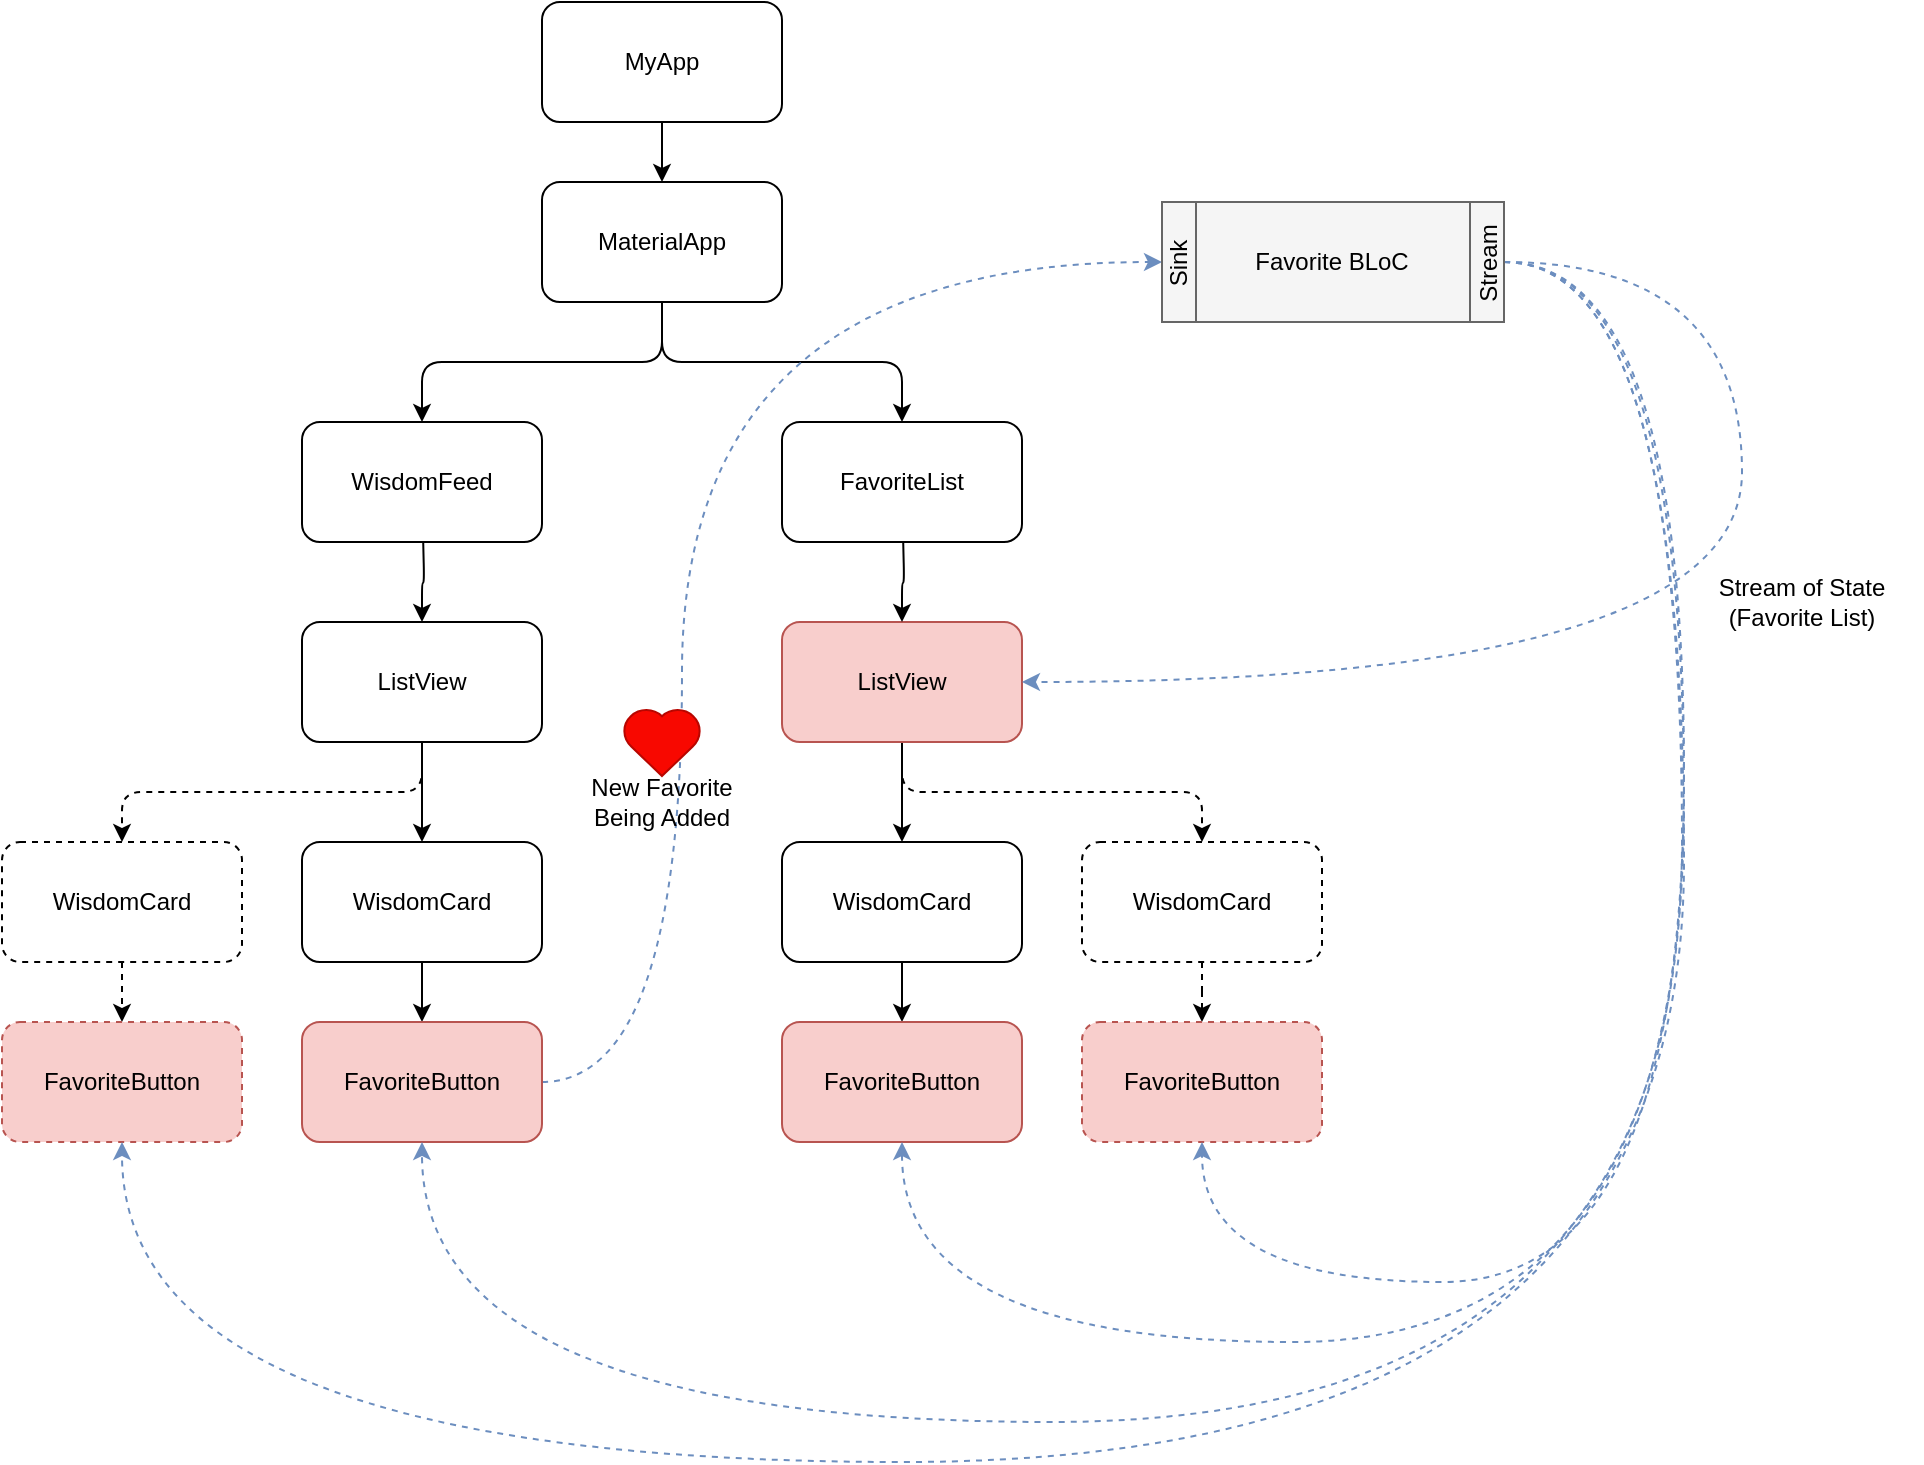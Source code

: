 <mxfile version="12.0.2" type="device" pages="1"><diagram id="z9yldGAGL9I7s9_kAqGx" name="Page-1"><mxGraphModel dx="1447" dy="750" grid="1" gridSize="10" guides="1" tooltips="1" connect="1" arrows="1" fold="1" page="1" pageScale="1" pageWidth="827" pageHeight="1169" math="0" shadow="0"><root><mxCell id="0"/><mxCell id="1" parent="0"/><mxCell id="nasxw4QEqNmTyr8lPHSL-5" style="edgeStyle=orthogonalEdgeStyle;rounded=0;orthogonalLoop=1;jettySize=auto;html=1;exitX=0.5;exitY=1;exitDx=0;exitDy=0;" parent="1" source="nasxw4QEqNmTyr8lPHSL-1" target="nasxw4QEqNmTyr8lPHSL-2" edge="1"><mxGeometry relative="1" as="geometry"/></mxCell><mxCell id="nasxw4QEqNmTyr8lPHSL-1" value="MyApp" style="rounded=1;whiteSpace=wrap;html=1;" parent="1" vertex="1"><mxGeometry x="310" y="140" width="120" height="60" as="geometry"/></mxCell><mxCell id="nasxw4QEqNmTyr8lPHSL-6" style="edgeStyle=orthogonalEdgeStyle;rounded=1;orthogonalLoop=1;jettySize=auto;html=1;exitX=0.5;exitY=1;exitDx=0;exitDy=0;entryX=0.5;entryY=0;entryDx=0;entryDy=0;" parent="1" source="nasxw4QEqNmTyr8lPHSL-2" target="nasxw4QEqNmTyr8lPHSL-3" edge="1"><mxGeometry relative="1" as="geometry"/></mxCell><mxCell id="nasxw4QEqNmTyr8lPHSL-7" style="edgeStyle=orthogonalEdgeStyle;rounded=1;orthogonalLoop=1;jettySize=auto;html=1;exitX=0.5;exitY=1;exitDx=0;exitDy=0;" parent="1" source="nasxw4QEqNmTyr8lPHSL-2" target="nasxw4QEqNmTyr8lPHSL-4" edge="1"><mxGeometry relative="1" as="geometry"/></mxCell><mxCell id="nasxw4QEqNmTyr8lPHSL-2" value="MaterialApp" style="rounded=1;whiteSpace=wrap;html=1;" parent="1" vertex="1"><mxGeometry x="310" y="230" width="120" height="60" as="geometry"/></mxCell><mxCell id="nasxw4QEqNmTyr8lPHSL-3" value="WisdomFeed" style="rounded=1;whiteSpace=wrap;html=1;" parent="1" vertex="1"><mxGeometry x="190" y="350" width="120" height="60" as="geometry"/></mxCell><mxCell id="nasxw4QEqNmTyr8lPHSL-4" value="FavoriteList" style="rounded=1;whiteSpace=wrap;html=1;" parent="1" vertex="1"><mxGeometry x="430" y="350" width="120" height="60" as="geometry"/></mxCell><mxCell id="nasxw4QEqNmTyr8lPHSL-22" style="edgeStyle=orthogonalEdgeStyle;rounded=1;orthogonalLoop=1;jettySize=auto;html=1;exitX=0.5;exitY=1;exitDx=0;exitDy=0;entryX=0.5;entryY=0;entryDx=0;entryDy=0;" parent="1" source="nasxw4QEqNmTyr8lPHSL-8" target="nasxw4QEqNmTyr8lPHSL-17" edge="1"><mxGeometry relative="1" as="geometry"/></mxCell><mxCell id="nasxw4QEqNmTyr8lPHSL-33" style="edgeStyle=orthogonalEdgeStyle;rounded=1;orthogonalLoop=1;jettySize=auto;html=1;exitX=0.5;exitY=1;exitDx=0;exitDy=0;dashed=1;" parent="1" source="nasxw4QEqNmTyr8lPHSL-8" target="nasxw4QEqNmTyr8lPHSL-27" edge="1"><mxGeometry relative="1" as="geometry"/></mxCell><mxCell id="nasxw4QEqNmTyr8lPHSL-8" value="ListView" style="rounded=1;whiteSpace=wrap;html=1;fillColor=#f8cecc;strokeColor=#b85450;" parent="1" vertex="1"><mxGeometry x="430" y="450" width="120" height="60" as="geometry"/></mxCell><mxCell id="nasxw4QEqNmTyr8lPHSL-15" style="edgeStyle=orthogonalEdgeStyle;rounded=1;orthogonalLoop=1;jettySize=auto;html=1;exitX=0.5;exitY=1;exitDx=0;exitDy=0;" parent="1" target="nasxw4QEqNmTyr8lPHSL-8" edge="1"><mxGeometry relative="1" as="geometry"><mxPoint x="490.588" y="409.529" as="sourcePoint"/></mxGeometry></mxCell><mxCell id="nasxw4QEqNmTyr8lPHSL-13" style="edgeStyle=orthogonalEdgeStyle;rounded=1;orthogonalLoop=1;jettySize=auto;html=1;exitX=0.5;exitY=1;exitDx=0;exitDy=0;entryX=0.5;entryY=0;entryDx=0;entryDy=0;" parent="1" target="nasxw4QEqNmTyr8lPHSL-11" edge="1"><mxGeometry relative="1" as="geometry"><mxPoint x="250.588" y="409.529" as="sourcePoint"/></mxGeometry></mxCell><mxCell id="nasxw4QEqNmTyr8lPHSL-20" style="edgeStyle=orthogonalEdgeStyle;rounded=1;orthogonalLoop=1;jettySize=auto;html=1;exitX=0.5;exitY=1;exitDx=0;exitDy=0;entryX=0.5;entryY=0;entryDx=0;entryDy=0;" parent="1" source="nasxw4QEqNmTyr8lPHSL-11" target="nasxw4QEqNmTyr8lPHSL-16" edge="1"><mxGeometry relative="1" as="geometry"/></mxCell><mxCell id="nasxw4QEqNmTyr8lPHSL-31" style="edgeStyle=orthogonalEdgeStyle;rounded=1;orthogonalLoop=1;jettySize=auto;html=1;exitX=0.5;exitY=1;exitDx=0;exitDy=0;dashed=1;" parent="1" source="nasxw4QEqNmTyr8lPHSL-11" target="nasxw4QEqNmTyr8lPHSL-25" edge="1"><mxGeometry relative="1" as="geometry"/></mxCell><mxCell id="nasxw4QEqNmTyr8lPHSL-11" value="ListView" style="rounded=1;whiteSpace=wrap;html=1;" parent="1" vertex="1"><mxGeometry x="190" y="450" width="120" height="60" as="geometry"/></mxCell><mxCell id="nasxw4QEqNmTyr8lPHSL-21" style="edgeStyle=orthogonalEdgeStyle;rounded=1;orthogonalLoop=1;jettySize=auto;html=1;exitX=0.5;exitY=1;exitDx=0;exitDy=0;" parent="1" source="nasxw4QEqNmTyr8lPHSL-16" target="nasxw4QEqNmTyr8lPHSL-18" edge="1"><mxGeometry relative="1" as="geometry"/></mxCell><mxCell id="nasxw4QEqNmTyr8lPHSL-16" value="WisdomCard" style="rounded=1;whiteSpace=wrap;html=1;" parent="1" vertex="1"><mxGeometry x="190" y="560" width="120" height="60" as="geometry"/></mxCell><mxCell id="nasxw4QEqNmTyr8lPHSL-23" style="edgeStyle=orthogonalEdgeStyle;rounded=1;orthogonalLoop=1;jettySize=auto;html=1;exitX=0.5;exitY=1;exitDx=0;exitDy=0;" parent="1" source="nasxw4QEqNmTyr8lPHSL-17" target="nasxw4QEqNmTyr8lPHSL-19" edge="1"><mxGeometry relative="1" as="geometry"/></mxCell><mxCell id="nasxw4QEqNmTyr8lPHSL-17" value="WisdomCard" style="rounded=1;whiteSpace=wrap;html=1;" parent="1" vertex="1"><mxGeometry x="430" y="560" width="120" height="60" as="geometry"/></mxCell><mxCell id="jzOJ5rmIm8WKQEoguNtT-7" style="edgeStyle=orthogonalEdgeStyle;orthogonalLoop=1;jettySize=auto;html=1;exitX=1;exitY=0.5;exitDx=0;exitDy=0;entryX=0;entryY=0.5;entryDx=0;entryDy=0;curved=1;dashed=1;fillColor=#dae8fc;strokeColor=#6c8ebf;" edge="1" parent="1" source="nasxw4QEqNmTyr8lPHSL-18" target="jzOJ5rmIm8WKQEoguNtT-1"><mxGeometry relative="1" as="geometry"><Array as="points"><mxPoint x="380" y="680"/><mxPoint x="380" y="270"/></Array></mxGeometry></mxCell><mxCell id="nasxw4QEqNmTyr8lPHSL-18" value="FavoriteButton" style="rounded=1;whiteSpace=wrap;html=1;fillColor=#f8cecc;strokeColor=#b85450;" parent="1" vertex="1"><mxGeometry x="190" y="650" width="120" height="60" as="geometry"/></mxCell><mxCell id="nasxw4QEqNmTyr8lPHSL-19" value="FavoriteButton" style="rounded=1;whiteSpace=wrap;html=1;fillColor=#f8cecc;strokeColor=#b85450;" parent="1" vertex="1"><mxGeometry x="430" y="650" width="120" height="60" as="geometry"/></mxCell><mxCell id="nasxw4QEqNmTyr8lPHSL-32" style="edgeStyle=orthogonalEdgeStyle;rounded=1;orthogonalLoop=1;jettySize=auto;html=1;exitX=0.5;exitY=1;exitDx=0;exitDy=0;entryX=0.5;entryY=0;entryDx=0;entryDy=0;dashed=1;" parent="1" source="nasxw4QEqNmTyr8lPHSL-25" target="nasxw4QEqNmTyr8lPHSL-26" edge="1"><mxGeometry relative="1" as="geometry"/></mxCell><mxCell id="nasxw4QEqNmTyr8lPHSL-25" value="WisdomCard" style="rounded=1;whiteSpace=wrap;html=1;dashed=1;" parent="1" vertex="1"><mxGeometry x="40" y="560" width="120" height="60" as="geometry"/></mxCell><mxCell id="nasxw4QEqNmTyr8lPHSL-26" value="FavoriteButton" style="rounded=1;whiteSpace=wrap;html=1;dashed=1;fillColor=#f8cecc;strokeColor=#b85450;" parent="1" vertex="1"><mxGeometry x="40" y="650" width="120" height="60" as="geometry"/></mxCell><mxCell id="nasxw4QEqNmTyr8lPHSL-34" style="edgeStyle=orthogonalEdgeStyle;rounded=1;orthogonalLoop=1;jettySize=auto;html=1;exitX=0.5;exitY=1;exitDx=0;exitDy=0;dashed=1;" parent="1" source="nasxw4QEqNmTyr8lPHSL-27" target="nasxw4QEqNmTyr8lPHSL-28" edge="1"><mxGeometry relative="1" as="geometry"/></mxCell><mxCell id="nasxw4QEqNmTyr8lPHSL-27" value="WisdomCard" style="rounded=1;whiteSpace=wrap;html=1;dashed=1;" parent="1" vertex="1"><mxGeometry x="580" y="560" width="120" height="60" as="geometry"/></mxCell><mxCell id="nasxw4QEqNmTyr8lPHSL-28" value="FavoriteButton" style="rounded=1;whiteSpace=wrap;html=1;dashed=1;fillColor=#f8cecc;strokeColor=#b85450;" parent="1" vertex="1"><mxGeometry x="580" y="650" width="120" height="60" as="geometry"/></mxCell><mxCell id="nasxw4QEqNmTyr8lPHSL-39" value="" style="shape=mxgraph.signs.healthcare.heart_1;html=1;fillColor=#F80800;strokeColor=#B80600;verticalLabelPosition=bottom;verticalAlign=top;align=center;gradientColor=none;" parent="1" vertex="1"><mxGeometry x="350" y="493" width="40" height="34" as="geometry"/></mxCell><mxCell id="jzOJ5rmIm8WKQEoguNtT-13" style="edgeStyle=orthogonalEdgeStyle;curved=1;orthogonalLoop=1;jettySize=auto;html=1;exitX=1;exitY=0.5;exitDx=0;exitDy=0;entryX=0.5;entryY=1;entryDx=0;entryDy=0;dashed=1;fillColor=#dae8fc;strokeColor=#6c8ebf;" edge="1" parent="1" source="jzOJ5rmIm8WKQEoguNtT-1" target="nasxw4QEqNmTyr8lPHSL-28"><mxGeometry relative="1" as="geometry"><Array as="points"><mxPoint x="881" y="270"/><mxPoint x="881" y="780"/><mxPoint x="640" y="780"/></Array></mxGeometry></mxCell><mxCell id="jzOJ5rmIm8WKQEoguNtT-15" style="edgeStyle=orthogonalEdgeStyle;curved=1;orthogonalLoop=1;jettySize=auto;html=1;exitX=1;exitY=0.5;exitDx=0;exitDy=0;entryX=0.5;entryY=1;entryDx=0;entryDy=0;dashed=1;fillColor=#dae8fc;strokeColor=#6c8ebf;" edge="1" parent="1" source="jzOJ5rmIm8WKQEoguNtT-1" target="nasxw4QEqNmTyr8lPHSL-19"><mxGeometry relative="1" as="geometry"><Array as="points"><mxPoint x="881" y="270"/><mxPoint x="881" y="810"/><mxPoint x="490" y="810"/></Array></mxGeometry></mxCell><mxCell id="jzOJ5rmIm8WKQEoguNtT-16" style="edgeStyle=orthogonalEdgeStyle;curved=1;orthogonalLoop=1;jettySize=auto;html=1;exitX=1;exitY=0.5;exitDx=0;exitDy=0;entryX=0.5;entryY=1;entryDx=0;entryDy=0;dashed=1;fillColor=#dae8fc;strokeColor=#6c8ebf;" edge="1" parent="1" source="jzOJ5rmIm8WKQEoguNtT-1" target="nasxw4QEqNmTyr8lPHSL-18"><mxGeometry relative="1" as="geometry"><Array as="points"><mxPoint x="880" y="270"/><mxPoint x="880" y="850"/><mxPoint x="250" y="850"/></Array></mxGeometry></mxCell><mxCell id="jzOJ5rmIm8WKQEoguNtT-17" style="edgeStyle=orthogonalEdgeStyle;curved=1;orthogonalLoop=1;jettySize=auto;html=1;exitX=1;exitY=0.5;exitDx=0;exitDy=0;entryX=0.5;entryY=1;entryDx=0;entryDy=0;dashed=1;fillColor=#dae8fc;strokeColor=#6c8ebf;" edge="1" parent="1" source="jzOJ5rmIm8WKQEoguNtT-1" target="nasxw4QEqNmTyr8lPHSL-26"><mxGeometry relative="1" as="geometry"><Array as="points"><mxPoint x="881" y="270"/><mxPoint x="881" y="870"/><mxPoint x="100" y="870"/></Array></mxGeometry></mxCell><mxCell id="jzOJ5rmIm8WKQEoguNtT-18" style="edgeStyle=orthogonalEdgeStyle;curved=1;orthogonalLoop=1;jettySize=auto;html=1;exitX=1;exitY=0.5;exitDx=0;exitDy=0;dashed=1;entryX=1;entryY=0.5;entryDx=0;entryDy=0;fillColor=#dae8fc;strokeColor=#6c8ebf;" edge="1" parent="1" source="jzOJ5rmIm8WKQEoguNtT-1" target="nasxw4QEqNmTyr8lPHSL-8"><mxGeometry relative="1" as="geometry"><mxPoint x="879.977" y="280.039" as="targetPoint"/><Array as="points"><mxPoint x="910" y="270"/><mxPoint x="910" y="480"/></Array></mxGeometry></mxCell><mxCell id="jzOJ5rmIm8WKQEoguNtT-1" value="" style="shape=process;whiteSpace=wrap;html=1;backgroundOutline=1;fillColor=#f5f5f5;strokeColor=#666666;fontColor=#333333;" vertex="1" parent="1"><mxGeometry x="620" y="240" width="171" height="60" as="geometry"/></mxCell><mxCell id="jzOJ5rmIm8WKQEoguNtT-2" value="Favorite BLoC" style="text;html=1;strokeColor=none;fillColor=none;align=center;verticalAlign=middle;whiteSpace=wrap;rounded=0;" vertex="1" parent="1"><mxGeometry x="659" y="260" width="92" height="20" as="geometry"/></mxCell><mxCell id="jzOJ5rmIm8WKQEoguNtT-4" value="Sink" style="text;html=1;strokeColor=none;fillColor=none;align=center;verticalAlign=middle;whiteSpace=wrap;rounded=0;rotation=-90;" vertex="1" parent="1"><mxGeometry x="608" y="263" width="40" height="15" as="geometry"/></mxCell><mxCell id="jzOJ5rmIm8WKQEoguNtT-5" value="Stream" style="text;html=1;strokeColor=none;fillColor=none;align=center;verticalAlign=middle;whiteSpace=wrap;rounded=0;rotation=-90;" vertex="1" parent="1"><mxGeometry x="763" y="263" width="40" height="15" as="geometry"/></mxCell><mxCell id="jzOJ5rmIm8WKQEoguNtT-19" value="Stream of State (Favorite List)" style="text;html=1;strokeColor=none;fillColor=none;align=center;verticalAlign=middle;whiteSpace=wrap;rounded=0;" vertex="1" parent="1"><mxGeometry x="880" y="430" width="120" height="20" as="geometry"/></mxCell><mxCell id="jzOJ5rmIm8WKQEoguNtT-20" value="New Favorite Being Added" style="text;html=1;strokeColor=none;fillColor=none;align=center;verticalAlign=middle;whiteSpace=wrap;rounded=0;" vertex="1" parent="1"><mxGeometry x="330" y="530" width="80" height="20" as="geometry"/></mxCell></root></mxGraphModel></diagram></mxfile>